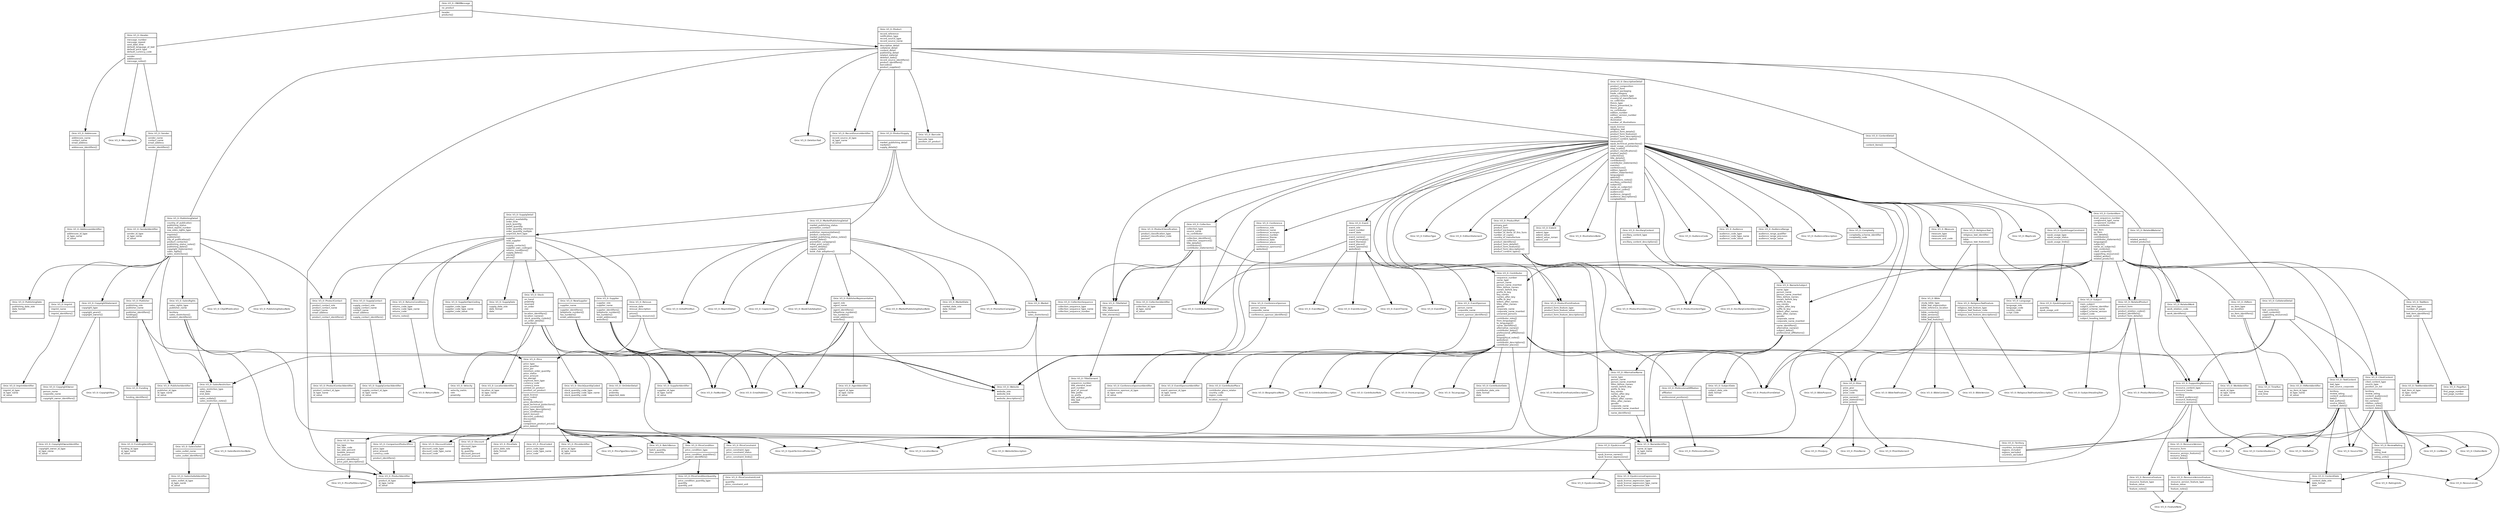 digraph G {
  fontname = "Bitstream Vera Sans"
  fontsize = 8

  node [
    fontname = "Bitstream Vera Sans"
    fontsize = 8
    shape = "record"
  ]

  edge [
    fontname = "Bitstream Vera Sans"
    fontsize = 8
  ]

  ONIXMessage [
    label = "{Onix::V3_0::ONIXMessage\l|no_product\l|header\lproducts[]\l}"
  ]

  ONIXMessage -> Header [arrowhead=none]
  ONIXMessage -> Product [arrowhead=normal]

  Header [
    label = "{Onix::V3_0::Header\l|message_number\lmessage_repeat\lsent_date_time\ldefault_language_of_text\ldefault_price_type\ldefault_currency_code\l|sender\laddressees[]\lmessage_notes[]\l}"
  ]

  Header -> Sender [arrowhead=none]
  Header -> Addressee [arrowhead=normal]
  Header -> MessageNote [arrowhead=normal]

  Sender [
    label = "{Onix::V3_0::Sender\l|sender_name\lcontact_name\lemail_address\l|sender_identifiers[]\l}"
  ]

  Sender -> SenderIdentifier [arrowhead=normal]

  SenderIdentifier [
    label = "{Onix::V3_0::SenderIdentifier\l|sender_id_type\lid_type_name\lid_value\l|\l}"
  ]




  Addressee [
    label = "{Onix::V3_0::Addressee\l|addressee_name\lcontact_name\lemail_address\l|addressee_identifiers[]\l}"
  ]

  Addressee -> AddresseeIdentifier [arrowhead=normal]

  AddresseeIdentifier [
    label = "{Onix::V3_0::AddresseeIdentifier\l|addressee_id_type\lid_type_name\lid_value\l|\l}"
  ]




  MessageNote [
    label = "Onix::V3_0::MessageNote", shape = oval
  ]




  Product [
    label = "{Onix::V3_0::Product\l|record_reference\lnotification_type\lrecord_source_type\lrecord_source_name\l|descriptive_detail\lcollateral_detail\lcontent_detail\lpublishing_detail\lrelated_material\ldeletion_texts[]\lrecord_source_identifiers[]\lproduct_identifiers[]\lbarcodes[]\lproduct_supplies[]\l}"
  ]

  Product -> DescriptiveDetail [arrowhead=none]
  Product -> CollateralDetail [arrowhead=none]
  Product -> ContentDetail [arrowhead=none]
  Product -> PublishingDetail [arrowhead=none]
  Product -> RelatedMaterial [arrowhead=none]
  Product -> DeletionText [arrowhead=normal]
  Product -> RecordSourceIdentifier [arrowhead=normal]
  Product -> ProductIdentifier [arrowhead=normal]
  Product -> Barcode [arrowhead=normal]
  Product -> ProductSupply [arrowhead=normal]

  DescriptiveDetail [
    label = "{Onix::V3_0::DescriptiveDetail\l|product_composition\lproduct_form\lproduct_packaging\ltrade_category\lprimary_content_type\lcountry_of_manufacture\lno_collection\lthesis_type\lthesis_presented_to\lthesis_year\lno_contributor\ledition_number\ledition_version_number\lno_edition\lillustrated\lnumber_of_illustrations\l|epub_license\lreligious_text\lproduct_form_details[]\lproduct_form_features[]\lproduct_form_descriptions[]\lproduct_content_types[]\lmeasures[]\lepub_technical_protections[]\lepub_usage_constraints[]\lmap_scales[]\lproduct_classifications[]\lproduct_parts[]\lcollections[]\ltitle_details[]\lcontributors[]\lcontributor_statements[]\levents[]\lconferences[]\ledition_types[]\ledition_statements[]\llanguages[]\lextents[]\lillustrations_notes[]\lancillary_contents[]\lsubjects[]\lname_as_subjects[]\laudience_codes[]\laudiences[]\laudience_ranges[]\laudience_descriptions[]\lcomplexities[]\l}"
  ]

  DescriptiveDetail -> EpubLicense [arrowhead=none]
  DescriptiveDetail -> ReligiousText [arrowhead=none]
  DescriptiveDetail -> ProductFormDetail [arrowhead=normal]
  DescriptiveDetail -> ProductFormFeature [arrowhead=normal]
  DescriptiveDetail -> ProductFormDescription [arrowhead=normal]
  DescriptiveDetail -> ProductContentType [arrowhead=normal]
  DescriptiveDetail -> Measure [arrowhead=normal]
  DescriptiveDetail -> EpubTechnicalProtection [arrowhead=normal]
  DescriptiveDetail -> EpubUsageConstraint [arrowhead=normal]
  DescriptiveDetail -> MapScale [arrowhead=normal]
  DescriptiveDetail -> ProductClassification [arrowhead=normal]
  DescriptiveDetail -> ProductPart [arrowhead=normal]
  DescriptiveDetail -> Collection [arrowhead=normal]
  DescriptiveDetail -> TitleDetail [arrowhead=normal]
  DescriptiveDetail -> Contributor [arrowhead=normal]
  DescriptiveDetail -> ContributorStatement [arrowhead=normal]
  DescriptiveDetail -> Event [arrowhead=normal]
  DescriptiveDetail -> Conference [arrowhead=normal]
  DescriptiveDetail -> EditionType [arrowhead=normal]
  DescriptiveDetail -> EditionStatement [arrowhead=normal]
  DescriptiveDetail -> Language [arrowhead=normal]
  DescriptiveDetail -> Extent [arrowhead=normal]
  DescriptiveDetail -> IllustrationsNote [arrowhead=normal]
  DescriptiveDetail -> AncillaryContent [arrowhead=normal]
  DescriptiveDetail -> Subject [arrowhead=normal]
  DescriptiveDetail -> NameAsSubject [arrowhead=normal]
  DescriptiveDetail -> AudienceCode [arrowhead=normal]
  DescriptiveDetail -> Audience [arrowhead=normal]
  DescriptiveDetail -> AudienceRange [arrowhead=normal]
  DescriptiveDetail -> AudienceDescription [arrowhead=normal]
  DescriptiveDetail -> Complexity [arrowhead=normal]

  EpubLicense [
    label = "{Onix::V3_0::EpubLicense\l|\l|epub_license_names[]\lepub_license_expressions[]\l}"
  ]

  EpubLicense -> EpubLicenseName [arrowhead=normal]
  EpubLicense -> EpubLicenseExpression [arrowhead=normal]

  EpubLicenseName [
    label = "Onix::V3_0::EpubLicenseName", shape = oval
  ]




  EpubLicenseExpression [
    label = "{Onix::V3_0::EpubLicenseExpression\l|epub_license_expression_type\lepub_license_expression_type_name\lepub_license_expression_link\l|\l}"
  ]




  ReligiousText [
    label = "{Onix::V3_0::ReligiousText\l|religious_text_identifier\l|bible\lreligious_text_features[]\l}"
  ]

  ReligiousText -> Bible [arrowhead=none]
  ReligiousText -> ReligiousTextFeature [arrowhead=normal]

  Bible [
    label = "{Onix::V3_0::Bible\l|study_bible_type\lbible_text_organization\lbible_reference_location\l|bible_contents[]\lbible_versions[]\lbible_purposes[]\lbible_text_features[]\l}"
  ]

  Bible -> BibleContents [arrowhead=normal]
  Bible -> BibleVersion [arrowhead=normal]
  Bible -> BiblePurpose [arrowhead=normal]
  Bible -> BibleTextFeature [arrowhead=normal]

  BibleContents [
    label = "Onix::V3_0::BibleContents", shape = oval
  ]




  BibleVersion [
    label = "Onix::V3_0::BibleVersion", shape = oval
  ]




  BiblePurpose [
    label = "Onix::V3_0::BiblePurpose", shape = oval
  ]




  BibleTextFeature [
    label = "Onix::V3_0::BibleTextFeature", shape = oval
  ]




  ReligiousTextFeature [
    label = "{Onix::V3_0::ReligiousTextFeature\l|religious_text_feature_type\lreligious_text_feature_code\l|religious_text_feature_descriptions[]\l}"
  ]

  ReligiousTextFeature -> ReligiousTextFeatureDescription [arrowhead=normal]

  ReligiousTextFeatureDescription [
    label = "Onix::V3_0::ReligiousTextFeatureDescription", shape = oval
  ]




  ProductFormDetail [
    label = "Onix::V3_0::ProductFormDetail", shape = oval
  ]




  ProductFormFeature [
    label = "{Onix::V3_0::ProductFormFeature\l|product_form_feature_type\lproduct_form_feature_value\l|product_form_feature_descriptions[]\l}"
  ]

  ProductFormFeature -> ProductFormFeatureDescription [arrowhead=normal]

  ProductFormFeatureDescription [
    label = "Onix::V3_0::ProductFormFeatureDescription", shape = oval
  ]




  ProductFormDescription [
    label = "Onix::V3_0::ProductFormDescription", shape = oval
  ]




  ProductContentType [
    label = "Onix::V3_0::ProductContentType", shape = oval
  ]




  Measure [
    label = "{Onix::V3_0::Measure\l|measure_type\lmeasurement\lmeasure_unit_code\l|\l}"
  ]




  EpubTechnicalProtection [
    label = "Onix::V3_0::EpubTechnicalProtection", shape = oval
  ]




  EpubUsageConstraint [
    label = "{Onix::V3_0::EpubUsageConstraint\l|epub_usage_type\lepub_usage_status\l|epub_usage_limits[]\l}"
  ]

  EpubUsageConstraint -> EpubUsageLimit [arrowhead=normal]

  EpubUsageLimit [
    label = "{Onix::V3_0::EpubUsageLimit\l|quantity\lepub_usage_unit\l|\l}"
  ]




  MapScale [
    label = "Onix::V3_0::MapScale", shape = oval
  ]




  ProductClassification [
    label = "{Onix::V3_0::ProductClassification\l|product_classification_type\lproduct_classification_code\lpercent\l|\l}"
  ]




  ProductPart [
    label = "{Onix::V3_0::ProductPart\l|primary_part\lproduct_form\lproduct_packaging\lnumber_of_items_of_this_form\lnumber_of_copies\lcountry_of_manufacture\l|product_identifiers[]\lproduct_form_details[]\lproduct_form_features[]\lproduct_form_descriptions[]\lproduct_content_types[]\l}"
  ]

  ProductPart -> ProductIdentifier [arrowhead=normal]
  ProductPart -> ProductFormDetail [arrowhead=normal]
  ProductPart -> ProductFormFeature [arrowhead=normal]
  ProductPart -> ProductFormDescription [arrowhead=normal]
  ProductPart -> ProductContentType [arrowhead=normal]

  ProductIdentifier [
    label = "{Onix::V3_0::ProductIdentifier\l|product_id_type\lid_type_name\lid_value\l|\l}"
  ]








  Collection [
    label = "{Onix::V3_0::Collection\l|collection_type\lsource_name\lno_contributor\l|collection_identifiers[]\lcollection_sequences[]\ltitle_details[]\lcontributors[]\lcontributor_statements[]\l}"
  ]

  Collection -> CollectionIdentifier [arrowhead=normal]
  Collection -> CollectionSequence [arrowhead=normal]
  Collection -> TitleDetail [arrowhead=normal]
  Collection -> Contributor [arrowhead=normal]
  Collection -> ContributorStatement [arrowhead=normal]

  CollectionIdentifier [
    label = "{Onix::V3_0::CollectionIdentifier\l|collection_id_type\lid_type_name\lid_value\l|\l}"
  ]




  CollectionSequence [
    label = "{Onix::V3_0::CollectionSequence\l|collection_sequence_type\lcollection_sequence_type_name\lcollection_sequence_number\l|\l}"
  ]




  TitleDetail [
    label = "{Onix::V3_0::TitleDetail\l|title_type\ltitle_statement\l|title_elements[]\l}"
  ]

  TitleDetail -> TitleElement [arrowhead=normal]

  TitleElement [
    label = "{Onix::V3_0::TitleElement\l|sequence_number\ltitle_element_level\lpart_number\lyear_of_annual\ltitle_prefix\lno_prefix\ltitle_without_prefix\ltitle_text\lsubtitle\l|\l}"
  ]




  Contributor [
    label = "{Onix::V3_0::Contributor\l|sequence_number\lname_type\lperson_name\lperson_name_inverted\ltitles_before_names\lnames_before_key\lprefix_to_key\lkey_names\lnames_after_key\lsuffix_to_key\lletters_after_names\ltitles_after_names\lgender\lcorporate_name\lcorporate_name_inverted\lunnamed_persons\l|contributor_roles[]\lfrom_languages[]\lto_languages[]\lname_identifiers[]\lalternative_names[]\lcontributor_dates[]\lprofessional_affiliations[]\lprizes[]\lbiographical_notes[]\lwebsites[]\lcontributor_descriptions[]\lcontributor_places[]\l}"
  ]

  Contributor -> ContributorRole [arrowhead=normal]
  Contributor -> FromLanguage [arrowhead=normal]
  Contributor -> ToLanguage [arrowhead=normal]
  Contributor -> NameIdentifier [arrowhead=normal]
  Contributor -> AlternativeName [arrowhead=normal]
  Contributor -> ContributorDate [arrowhead=normal]
  Contributor -> ProfessionalAffiliation [arrowhead=normal]
  Contributor -> Prize [arrowhead=normal]
  Contributor -> BiographicalNote [arrowhead=normal]
  Contributor -> Website [arrowhead=normal]
  Contributor -> ContributorDescription [arrowhead=normal]
  Contributor -> ContributorPlace [arrowhead=normal]

  ContributorRole [
    label = "Onix::V3_0::ContributorRole", shape = oval
  ]




  FromLanguage [
    label = "Onix::V3_0::FromLanguage", shape = oval
  ]




  ToLanguage [
    label = "Onix::V3_0::ToLanguage", shape = oval
  ]




  NameIdentifier [
    label = "{Onix::V3_0::NameIdentifier\l|name_id_type\lid_type_name\lid_value\l|\l}"
  ]




  AlternativeName [
    label = "{Onix::V3_0::AlternativeName\l|name_type\lperson_name\lperson_name_inverted\ltitles_before_names\lnames_before_key\lprefix_to_key\lkey_names\lnames_after_key\lsuffix_to_key\lletters_after_names\ltitles_after_names\lgender\lcorporate_name\lcorporate_name_inverted\l|name_identifiers[]\l}"
  ]

  AlternativeName -> NameIdentifier [arrowhead=normal]


  ContributorDate [
    label = "{Onix::V3_0::ContributorDate\l|contributor_date_role\ldate_format\ldate\l|\l}"
  ]




  ProfessionalAffiliation [
    label = "{Onix::V3_0::ProfessionalAffiliation\l|affiliation\l|professional_positions[]\l}"
  ]

  ProfessionalAffiliation -> ProfessionalPosition [arrowhead=normal]

  ProfessionalPosition [
    label = "Onix::V3_0::ProfessionalPosition", shape = oval
  ]




  Prize [
    label = "{Onix::V3_0::Prize\l|prize_year\lprize_country\lprize_code\l|prize_names[]\lprize_statements[]\lprize_juries[]\l}"
  ]

  Prize -> PrizeName [arrowhead=normal]
  Prize -> PrizeStatement [arrowhead=normal]
  Prize -> PrizeJury [arrowhead=normal]

  PrizeName [
    label = "Onix::V3_0::PrizeName", shape = oval
  ]




  PrizeStatement [
    label = "Onix::V3_0::PrizeStatement", shape = oval
  ]




  PrizeJury [
    label = "Onix::V3_0::PrizeJury", shape = oval
  ]




  BiographicalNote [
    label = "Onix::V3_0::BiographicalNote", shape = oval
  ]




  Website [
    label = "{Onix::V3_0::Website\l|website_role\lwebsite_link\l|website_descriptions[]\l}"
  ]

  Website -> WebsiteDescription [arrowhead=normal]

  WebsiteDescription [
    label = "Onix::V3_0::WebsiteDescription", shape = oval
  ]




  ContributorDescription [
    label = "Onix::V3_0::ContributorDescription", shape = oval
  ]




  ContributorPlace [
    label = "{Onix::V3_0::ContributorPlace\l|contributor_place_relator\lcountry_code\lregion_code\l|location_names[]\l}"
  ]

  ContributorPlace -> LocationName [arrowhead=normal]

  LocationName [
    label = "Onix::V3_0::LocationName", shape = oval
  ]




  ContributorStatement [
    label = "Onix::V3_0::ContributorStatement", shape = oval
  ]







  Event [
    label = "{Onix::V3_0::Event\l|event_role\levent_number\levent_date\l|event_names[]\levent_acronyms[]\levent_themes[]\levent_places[]\levent_sponsors[]\lwebsites[]\l}"
  ]

  Event -> EventName [arrowhead=normal]
  Event -> EventAcronym [arrowhead=normal]
  Event -> EventTheme [arrowhead=normal]
  Event -> EventPlace [arrowhead=normal]
  Event -> EventSponsor [arrowhead=normal]
  Event -> Website [arrowhead=normal]

  EventName [
    label = "Onix::V3_0::EventName", shape = oval
  ]




  EventAcronym [
    label = "Onix::V3_0::EventAcronym", shape = oval
  ]




  EventTheme [
    label = "Onix::V3_0::EventTheme", shape = oval
  ]




  EventPlace [
    label = "Onix::V3_0::EventPlace", shape = oval
  ]




  EventSponsor [
    label = "{Onix::V3_0::EventSponsor\l|person_name\lcorporate_name\l|event_sponsor_identifiers[]\l}"
  ]

  EventSponsor -> EventSponsorIdentifier [arrowhead=normal]

  EventSponsorIdentifier [
    label = "{Onix::V3_0::EventSponsorIdentifier\l|event_sponsor_id_type\lid_type_name\lid_value\l|\l}"
  ]





  Conference [
    label = "{Onix::V3_0::Conference\l|conference_role\lconference_name\lconference_acronym\lconference_number\lconference_theme\lconference_date\lconference_place\l|conference_sponsors[]\lwebsites[]\l}"
  ]

  Conference -> ConferenceSponsor [arrowhead=normal]
  Conference -> Website [arrowhead=normal]

  ConferenceSponsor [
    label = "{Onix::V3_0::ConferenceSponsor\l|person_name\lcorporate_name\l|conference_sponsor_identifiers[]\l}"
  ]

  ConferenceSponsor -> ConferenceSponsorIdentifier [arrowhead=normal]

  ConferenceSponsorIdentifier [
    label = "{Onix::V3_0::ConferenceSponsorIdentifier\l|conference_sponsor_id_type\lid_type_name\lid_value\l|\l}"
  ]





  EditionType [
    label = "Onix::V3_0::EditionType", shape = oval
  ]




  EditionStatement [
    label = "Onix::V3_0::EditionStatement", shape = oval
  ]




  Language [
    label = "{Onix::V3_0::Language\l|language_role\llanguage_code\lcountry_code\lscript_code\l|\l}"
  ]




  Extent [
    label = "{Onix::V3_0::Extent\l|extent_type\lextent_value\lextent_value_roman\lextent_unit\l|\l}"
  ]




  IllustrationsNote [
    label = "Onix::V3_0::IllustrationsNote", shape = oval
  ]




  AncillaryContent [
    label = "{Onix::V3_0::AncillaryContent\l|ancillary_content_type\lnumber\l|ancillary_content_descriptions[]\l}"
  ]

  AncillaryContent -> AncillaryContentDescription [arrowhead=normal]

  AncillaryContentDescription [
    label = "Onix::V3_0::AncillaryContentDescription", shape = oval
  ]




  Subject [
    label = "{Onix::V3_0::Subject\l|main_subject\lsubject_scheme_identifier\lsubject_scheme_name\lsubject_scheme_version\lsubject_code\l|subject_heading_texts[]\l}"
  ]

  Subject -> SubjectHeadingText [arrowhead=normal]

  SubjectHeadingText [
    label = "Onix::V3_0::SubjectHeadingText", shape = oval
  ]




  NameAsSubject [
    label = "{Onix::V3_0::NameAsSubject\l|name_type\lperson_name\lperson_name_inverted\ltitles_before_names\lnames_before_key\lprefix_to_key\lkey_names\lnames_after_key\lsuffix_to_key\lletters_after_names\ltitles_after_names\lgender\lcorporate_name\lcorporate_name_inverted\l|name_identifiers[]\lalternative_names[]\lsubject_dates[]\lprofessional_affiliations[]\l}"
  ]

  NameAsSubject -> NameIdentifier [arrowhead=normal]
  NameAsSubject -> AlternativeName [arrowhead=normal]
  NameAsSubject -> SubjectDate [arrowhead=normal]
  NameAsSubject -> ProfessionalAffiliation [arrowhead=normal]



  SubjectDate [
    label = "{Onix::V3_0::SubjectDate\l|subject_date_role\ldate_format\ldate\l|\l}"
  ]





  AudienceCode [
    label = "Onix::V3_0::AudienceCode", shape = oval
  ]




  Audience [
    label = "{Onix::V3_0::Audience\l|audience_code_type\laudience_code_type_name\laudience_code_value\l|\l}"
  ]




  AudienceRange [
    label = "{Onix::V3_0::AudienceRange\l|audience_range_qualifier\laudience_range_precision\laudience_range_value\l|\l}"
  ]




  AudienceDescription [
    label = "Onix::V3_0::AudienceDescription", shape = oval
  ]




  Complexity [
    label = "{Onix::V3_0::Complexity\l|complexity_scheme_identifier\lcomplexity_code\l|\l}"
  ]




  CollateralDetail [
    label = "{Onix::V3_0::CollateralDetail\l|\l|text_contents[]\lcited_contents[]\lsupporting_resources[]\lprizes[]\l}"
  ]

  CollateralDetail -> TextContent [arrowhead=normal]
  CollateralDetail -> CitedContent [arrowhead=normal]
  CollateralDetail -> SupportingResource [arrowhead=normal]
  CollateralDetail -> Prize [arrowhead=normal]

  TextContent [
    label = "{Onix::V3_0::TextContent\l|text_type\ltext_source_corporate\l|territory\lreview_rating\lcontent_audiences[]\ltexts[]\ltext_authors[]\lsource_titles[]\lcontent_dates[]\l}"
  ]

  TextContent -> Territory [arrowhead=none]
  TextContent -> ReviewRating [arrowhead=none]
  TextContent -> ContentAudience [arrowhead=normal]
  TextContent -> Text [arrowhead=normal]
  TextContent -> TextAuthor [arrowhead=normal]
  TextContent -> SourceTitle [arrowhead=normal]
  TextContent -> ContentDate [arrowhead=normal]

  Territory [
    label = "{Onix::V3_0::Territory\l|countries_included\lregions_included\lregions_excluded\lcountries_excluded\l|\l}"
  ]




  ReviewRating [
    label = "{Onix::V3_0::ReviewRating\l|rating\lrating_limit\l|rating_units[]\l}"
  ]

  ReviewRating -> RatingUnits [arrowhead=normal]

  RatingUnits [
    label = "Onix::V3_0::RatingUnits", shape = oval
  ]




  ContentAudience [
    label = "Onix::V3_0::ContentAudience", shape = oval
  ]




  Text [
    label = "Onix::V3_0::Text", shape = oval
  ]




  TextAuthor [
    label = "Onix::V3_0::TextAuthor", shape = oval
  ]




  SourceTitle [
    label = "Onix::V3_0::SourceTitle", shape = oval
  ]




  ContentDate [
    label = "{Onix::V3_0::ContentDate\l|content_date_role\ldate_format\ldate\l|\l}"
  ]




  CitedContent [
    label = "{Onix::V3_0::CitedContent\l|cited_content_type\lsource_type\lposition_on_list\l|territory\lreview_rating\lcontent_audiences[]\lsource_titles[]\llist_names[]\lcitation_notes[]\lresource_links[]\lcontent_dates[]\l}"
  ]

  CitedContent -> Territory [arrowhead=none]
  CitedContent -> ReviewRating [arrowhead=none]
  CitedContent -> ContentAudience [arrowhead=normal]
  CitedContent -> SourceTitle [arrowhead=normal]
  CitedContent -> ListName [arrowhead=normal]
  CitedContent -> CitationNote [arrowhead=normal]
  CitedContent -> ResourceLink [arrowhead=normal]
  CitedContent -> ContentDate [arrowhead=normal]





  ListName [
    label = "Onix::V3_0::ListName", shape = oval
  ]




  CitationNote [
    label = "Onix::V3_0::CitationNote", shape = oval
  ]




  ResourceLink [
    label = "Onix::V3_0::ResourceLink", shape = oval
  ]





  SupportingResource [
    label = "{Onix::V3_0::SupportingResource\l|resource_content_type\lresource_mode\l|territory\lcontent_audiences[]\lresource_features[]\lresource_versions[]\l}"
  ]

  SupportingResource -> Territory [arrowhead=none]
  SupportingResource -> ContentAudience [arrowhead=normal]
  SupportingResource -> ResourceFeature [arrowhead=normal]
  SupportingResource -> ResourceVersion [arrowhead=normal]



  ResourceFeature [
    label = "{Onix::V3_0::ResourceFeature\l|resource_feature_type\lfeature_value\l|feature_notes[]\l}"
  ]

  ResourceFeature -> FeatureNote [arrowhead=normal]

  FeatureNote [
    label = "Onix::V3_0::FeatureNote", shape = oval
  ]




  ResourceVersion [
    label = "{Onix::V3_0::ResourceVersion\l|resource_form\l|resource_version_features[]\lresource_links[]\lcontent_dates[]\l}"
  ]

  ResourceVersion -> ResourceVersionFeature [arrowhead=normal]
  ResourceVersion -> ResourceLink [arrowhead=normal]
  ResourceVersion -> ContentDate [arrowhead=normal]

  ResourceVersionFeature [
    label = "{Onix::V3_0::ResourceVersionFeature\l|resource_version_feature_type\lfeature_value\l|feature_notes[]\l}"
  ]

  ResourceVersionFeature -> FeatureNote [arrowhead=normal]





  ContentDetail [
    label = "{Onix::V3_0::ContentDetail\l|\l|content_items[]\l}"
  ]

  ContentDetail -> ContentItem [arrowhead=normal]

  ContentItem [
    label = "{Onix::V3_0::ContentItem\l|level_sequence_number\lcomponent_type_name\lcomponent_number\lno_contributor\l|text_item\lav_item\ltitle_details[]\lcontributors[]\lcontributor_statements[]\llanguages[]\lsubjects[]\lname_as_subjects[]\ltext_contents[]\lcited_contents[]\lsupporting_resources[]\lrelated_works[]\lrelated_products[]\l}"
  ]

  ContentItem -> TextItem [arrowhead=none]
  ContentItem -> AVItem [arrowhead=none]
  ContentItem -> TitleDetail [arrowhead=normal]
  ContentItem -> Contributor [arrowhead=normal]
  ContentItem -> ContributorStatement [arrowhead=normal]
  ContentItem -> Language [arrowhead=normal]
  ContentItem -> Subject [arrowhead=normal]
  ContentItem -> NameAsSubject [arrowhead=normal]
  ContentItem -> TextContent [arrowhead=normal]
  ContentItem -> CitedContent [arrowhead=normal]
  ContentItem -> SupportingResource [arrowhead=normal]
  ContentItem -> RelatedWork [arrowhead=normal]
  ContentItem -> RelatedProduct [arrowhead=normal]

  TextItem [
    label = "{Onix::V3_0::TextItem\l|text_item_type\lnumber_of_pages\l|text_item_identifiers[]\lpage_runs[]\l}"
  ]

  TextItem -> TextItemIdentifier [arrowhead=normal]
  TextItem -> PageRun [arrowhead=normal]

  TextItemIdentifier [
    label = "{Onix::V3_0::TextItemIdentifier\l|text_item_id_type\lid_type_name\lid_value\l|\l}"
  ]




  PageRun [
    label = "{Onix::V3_0::PageRun\l|first_page_number\llast_page_number\l|\l}"
  ]




  AVItem [
    label = "{Onix::V3_0::AVItem\l|av_item_type\lav_duration\l|av_item_identifiers[]\ltime_runs[]\l}"
  ]

  AVItem -> AVItemIdentifier [arrowhead=normal]
  AVItem -> TimeRun [arrowhead=normal]

  AVItemIdentifier [
    label = "{Onix::V3_0::AVItemIdentifier\l|av_item_id_type\lid_type_name\lid_value\l|\l}"
  ]




  TimeRun [
    label = "{Onix::V3_0::TimeRun\l|start_time\lend_time\l|\l}"
  ]













  RelatedWork [
    label = "{Onix::V3_0::RelatedWork\l|work_relation_code\l|work_identifiers[]\l}"
  ]

  RelatedWork -> WorkIdentifier [arrowhead=normal]

  WorkIdentifier [
    label = "{Onix::V3_0::WorkIdentifier\l|work_id_type\lid_type_name\lid_value\l|\l}"
  ]




  RelatedProduct [
    label = "{Onix::V3_0::RelatedProduct\l|product_form\l|product_relation_codes[]\lproduct_identifiers[]\lproduct_form_details[]\l}"
  ]

  RelatedProduct -> ProductRelationCode [arrowhead=normal]
  RelatedProduct -> ProductIdentifier [arrowhead=normal]
  RelatedProduct -> ProductFormDetail [arrowhead=normal]

  ProductRelationCode [
    label = "Onix::V3_0::ProductRelationCode", shape = oval
  ]






  PublishingDetail [
    label = "{Onix::V3_0::PublishingDetail\l|country_of_publication\lpublishing_status\llatest_reprint_number\lrow_sales_rights_type\l|imprints[]\lpublishers[]\lcity_of_publications[]\lproduct_contacts[]\lpublishing_status_notes[]\lpublishing_dates[]\lcopyright_statements[]\lsales_rights[]\lsales_restrictions[]\l}"
  ]

  PublishingDetail -> Imprint [arrowhead=normal]
  PublishingDetail -> Publisher [arrowhead=normal]
  PublishingDetail -> CityOfPublication [arrowhead=normal]
  PublishingDetail -> ProductContact [arrowhead=normal]
  PublishingDetail -> PublishingStatusNote [arrowhead=normal]
  PublishingDetail -> PublishingDate [arrowhead=normal]
  PublishingDetail -> CopyrightStatement [arrowhead=normal]
  PublishingDetail -> SalesRights [arrowhead=normal]
  PublishingDetail -> SalesRestriction [arrowhead=normal]

  Imprint [
    label = "{Onix::V3_0::Imprint\l|imprint_name\l|imprint_identifiers[]\l}"
  ]

  Imprint -> ImprintIdentifier [arrowhead=normal]

  ImprintIdentifier [
    label = "{Onix::V3_0::ImprintIdentifier\l|imprint_id_type\lid_type_name\lid_value\l|\l}"
  ]




  Publisher [
    label = "{Onix::V3_0::Publisher\l|publishing_role\lpublisher_name\l|publisher_identifiers[]\lfundings[]\lwebsites[]\l}"
  ]

  Publisher -> PublisherIdentifier [arrowhead=normal]
  Publisher -> Funding [arrowhead=normal]
  Publisher -> Website [arrowhead=normal]

  PublisherIdentifier [
    label = "{Onix::V3_0::PublisherIdentifier\l|publisher_id_type\lid_type_name\lid_value\l|\l}"
  ]




  Funding [
    label = "{Onix::V3_0::Funding\l|\l|funding_identifiers[]\l}"
  ]

  Funding -> FundingIdentifier [arrowhead=normal]

  FundingIdentifier [
    label = "{Onix::V3_0::FundingIdentifier\l|funding_id_type\lid_type_name\lid_value\l|\l}"
  ]





  CityOfPublication [
    label = "Onix::V3_0::CityOfPublication", shape = oval
  ]




  ProductContact [
    label = "{Onix::V3_0::ProductContact\l|product_contact_role\lproduct_contact_name\lcontact_name\lemail_address\l|product_contact_identifiers[]\l}"
  ]

  ProductContact -> ProductContactIdentifier [arrowhead=normal]

  ProductContactIdentifier [
    label = "{Onix::V3_0::ProductContactIdentifier\l|product_contact_id_type\lid_type_name\lid_value\l|\l}"
  ]




  PublishingStatusNote [
    label = "Onix::V3_0::PublishingStatusNote", shape = oval
  ]




  PublishingDate [
    label = "{Onix::V3_0::PublishingDate\l|publishing_date_role\ldate_format\ldate\l|\l}"
  ]




  CopyrightStatement [
    label = "{Onix::V3_0::CopyrightStatement\l|copyright_type\l|copyright_years[]\lcopyright_owners[]\l}"
  ]

  CopyrightStatement -> CopyrightYear [arrowhead=normal]
  CopyrightStatement -> CopyrightOwner [arrowhead=normal]

  CopyrightYear [
    label = "Onix::V3_0::CopyrightYear", shape = oval
  ]




  CopyrightOwner [
    label = "{Onix::V3_0::CopyrightOwner\l|person_name\lcorporate_name\l|copyright_owner_identifiers[]\l}"
  ]

  CopyrightOwner -> CopyrightOwnerIdentifier [arrowhead=normal]

  CopyrightOwnerIdentifier [
    label = "{Onix::V3_0::CopyrightOwnerIdentifier\l|copyright_owner_id_type\lid_type_name\lid_value\l|\l}"
  ]




  SalesRights [
    label = "{Onix::V3_0::SalesRights\l|sales_rights_type\lpublisher_name\l|territory\lsales_restrictions[]\lproduct_identifiers[]\l}"
  ]

  SalesRights -> Territory [arrowhead=none]
  SalesRights -> SalesRestriction [arrowhead=normal]
  SalesRights -> ProductIdentifier [arrowhead=normal]


  SalesRestriction [
    label = "{Onix::V3_0::SalesRestriction\l|sales_restriction_type\lstart_date\lend_date\l|sales_outlets[]\lsales_restriction_notes[]\l}"
  ]

  SalesRestriction -> SalesOutlet [arrowhead=normal]
  SalesRestriction -> SalesRestrictionNote [arrowhead=normal]

  SalesOutlet [
    label = "{Onix::V3_0::SalesOutlet\l|sales_outlet_name\l|sales_outlet_identifiers[]\l}"
  ]

  SalesOutlet -> SalesOutletIdentifier [arrowhead=normal]

  SalesOutletIdentifier [
    label = "{Onix::V3_0::SalesOutletIdentifier\l|sales_outlet_id_type\lid_type_name\lid_value\l|\l}"
  ]




  SalesRestrictionNote [
    label = "Onix::V3_0::SalesRestrictionNote", shape = oval
  ]






  RelatedMaterial [
    label = "{Onix::V3_0::RelatedMaterial\l|\l|related_works[]\lrelated_products[]\l}"
  ]

  RelatedMaterial -> RelatedWork [arrowhead=normal]
  RelatedMaterial -> RelatedProduct [arrowhead=normal]



  DeletionText [
    label = "Onix::V3_0::DeletionText", shape = oval
  ]




  RecordSourceIdentifier [
    label = "{Onix::V3_0::RecordSourceIdentifier\l|record_source_id_type\lid_type_name\lid_value\l|\l}"
  ]





  Barcode [
    label = "{Onix::V3_0::Barcode\l|barcode_type\lposition_on_product\l|\l}"
  ]




  ProductSupply [
    label = "{Onix::V3_0::ProductSupply\l|\l|market_publishing_detail\lmarkets[]\lsupply_details[]\l}"
  ]

  ProductSupply -> MarketPublishingDetail [arrowhead=none]
  ProductSupply -> Market [arrowhead=normal]
  ProductSupply -> SupplyDetail [arrowhead=normal]

  MarketPublishingDetail [
    label = "{Onix::V3_0::MarketPublishingDetail\l|market_publishing_status\lpromotion_contact\l|publisher_representatives[]\lproduct_contacts[]\lmarket_publishing_status_notes[]\lmarket_dates[]\lpromotion_campaigns[]\linitial_print_runs[]\lreprint_details[]\lcopies_solds[]\lbook_club_adoptions[]\l}"
  ]

  MarketPublishingDetail -> PublisherRepresentative [arrowhead=normal]
  MarketPublishingDetail -> ProductContact [arrowhead=normal]
  MarketPublishingDetail -> MarketPublishingStatusNote [arrowhead=normal]
  MarketPublishingDetail -> MarketDate [arrowhead=normal]
  MarketPublishingDetail -> PromotionCampaign [arrowhead=normal]
  MarketPublishingDetail -> InitialPrintRun [arrowhead=normal]
  MarketPublishingDetail -> ReprintDetail [arrowhead=normal]
  MarketPublishingDetail -> CopiesSold [arrowhead=normal]
  MarketPublishingDetail -> BookClubAdoption [arrowhead=normal]

  PublisherRepresentative [
    label = "{Onix::V3_0::PublisherRepresentative\l|agent_role\lagent_name\l|agent_identifiers[]\ltelephone_numbers[]\lfax_numbers[]\lemail_addresses[]\lwebsites[]\l}"
  ]

  PublisherRepresentative -> AgentIdentifier [arrowhead=normal]
  PublisherRepresentative -> TelephoneNumber [arrowhead=normal]
  PublisherRepresentative -> FaxNumber [arrowhead=normal]
  PublisherRepresentative -> EmailAddress [arrowhead=normal]
  PublisherRepresentative -> Website [arrowhead=normal]

  AgentIdentifier [
    label = "{Onix::V3_0::AgentIdentifier\l|agent_id_type\lid_type_name\lid_value\l|\l}"
  ]




  TelephoneNumber [
    label = "Onix::V3_0::TelephoneNumber", shape = oval
  ]




  FaxNumber [
    label = "Onix::V3_0::FaxNumber", shape = oval
  ]




  EmailAddress [
    label = "Onix::V3_0::EmailAddress", shape = oval
  ]






  MarketPublishingStatusNote [
    label = "Onix::V3_0::MarketPublishingStatusNote", shape = oval
  ]




  MarketDate [
    label = "{Onix::V3_0::MarketDate\l|market_date_role\ldate_format\ldate\l|\l}"
  ]




  PromotionCampaign [
    label = "Onix::V3_0::PromotionCampaign", shape = oval
  ]




  InitialPrintRun [
    label = "Onix::V3_0::InitialPrintRun", shape = oval
  ]




  ReprintDetail [
    label = "Onix::V3_0::ReprintDetail", shape = oval
  ]




  CopiesSold [
    label = "Onix::V3_0::CopiesSold", shape = oval
  ]




  BookClubAdoption [
    label = "Onix::V3_0::BookClubAdoption", shape = oval
  ]




  Market [
    label = "{Onix::V3_0::Market\l|\l|territory\lsales_restrictions[]\l}"
  ]

  Market -> Territory [arrowhead=none]
  Market -> SalesRestriction [arrowhead=normal]



  SupplyDetail [
    label = "{Onix::V3_0::SupplyDetail\l|product_availability\lorder_time\lpack_quantity\lpallet_quantity\lorder_quantity_minimum\lorder_quantity_multiple\lunpriced_item_type\l|supplier\lnew_supplier\lreissue\lsupply_contacts[]\lsupplier_own_codings[]\lreturns_conditions[]\lsupply_dates[]\lstocks[]\lprices[]\l}"
  ]

  SupplyDetail -> Supplier [arrowhead=none]
  SupplyDetail -> NewSupplier [arrowhead=none]
  SupplyDetail -> Reissue [arrowhead=none]
  SupplyDetail -> SupplyContact [arrowhead=normal]
  SupplyDetail -> SupplierOwnCoding [arrowhead=normal]
  SupplyDetail -> ReturnsConditions [arrowhead=normal]
  SupplyDetail -> SupplyDate [arrowhead=normal]
  SupplyDetail -> Stock [arrowhead=normal]
  SupplyDetail -> Price [arrowhead=normal]

  Supplier [
    label = "{Onix::V3_0::Supplier\l|supplier_role\lsupplier_name\l|supplier_identifiers[]\ltelephone_numbers[]\lfax_numbers[]\lemail_addresses[]\lwebsites[]\l}"
  ]

  Supplier -> SupplierIdentifier [arrowhead=normal]
  Supplier -> TelephoneNumber [arrowhead=normal]
  Supplier -> FaxNumber [arrowhead=normal]
  Supplier -> EmailAddress [arrowhead=normal]
  Supplier -> Website [arrowhead=normal]

  SupplierIdentifier [
    label = "{Onix::V3_0::SupplierIdentifier\l|supplier_id_type\lid_type_name\lid_value\l|\l}"
  ]








  NewSupplier [
    label = "{Onix::V3_0::NewSupplier\l|supplier_name\l|supplier_identifiers[]\ltelephone_numbers[]\lfax_numbers[]\lemail_addresses[]\l}"
  ]

  NewSupplier -> SupplierIdentifier [arrowhead=normal]
  NewSupplier -> TelephoneNumber [arrowhead=normal]
  NewSupplier -> FaxNumber [arrowhead=normal]
  NewSupplier -> EmailAddress [arrowhead=normal]





  Reissue [
    label = "{Onix::V3_0::Reissue\l|reissue_date\lreissue_description\l|prices[]\lsupporting_resources[]\l}"
  ]

  Reissue -> Price [arrowhead=normal]
  Reissue -> SupportingResource [arrowhead=normal]

  Price [
    label = "{Onix::V3_0::Price\l|price_type\lprice_qualifier\lprice_per\lminimum_order_quantity\lprice_status\lprice_amount\ltax_exempt\lunpriced_item_type\lcurrency_code\lcurrency_zone\lprinted_on_product\lposition_on_product\l|epub_license\lprice_coded\lterritory\lprice_identifiers[]\lepub_technical_protections[]\lprice_constraints[]\lprice_type_descriptions[]\lprice_conditions[]\lbatch_bonus[]\ldiscount_codeds[]\ldiscounts[]\ltaxes[]\lcomparison_product_prices[]\lprice_dates[]\l}"
  ]

  Price -> EpubLicense [arrowhead=none]
  Price -> PriceCoded [arrowhead=none]
  Price -> Territory [arrowhead=none]
  Price -> PriceIdentifier [arrowhead=normal]
  Price -> EpubTechnicalProtection [arrowhead=normal]
  Price -> PriceConstraint [arrowhead=normal]
  Price -> PriceTypeDescription [arrowhead=normal]
  Price -> PriceCondition [arrowhead=normal]
  Price -> BatchBonus [arrowhead=normal]
  Price -> DiscountCoded [arrowhead=normal]
  Price -> Discount [arrowhead=normal]
  Price -> Tax [arrowhead=normal]
  Price -> ComparisonProductPrice [arrowhead=normal]
  Price -> PriceDate [arrowhead=normal]


  PriceCoded [
    label = "{Onix::V3_0::PriceCoded\l|price_code_type\lprice_code_type_name\lprice_code\l|\l}"
  ]





  PriceIdentifier [
    label = "{Onix::V3_0::PriceIdentifier\l|price_id_type\lid_type_name\lid_value\l|\l}"
  ]





  PriceConstraint [
    label = "{Onix::V3_0::PriceConstraint\l|price_constraint_type\lprice_constraint_status\l|price_constraint_limits[]\l}"
  ]

  PriceConstraint -> PriceConstraintLimit [arrowhead=normal]

  PriceConstraintLimit [
    label = "{Onix::V3_0::PriceConstraintLimit\l|quantity\lprice_constraint_unit\l|\l}"
  ]




  PriceTypeDescription [
    label = "Onix::V3_0::PriceTypeDescription", shape = oval
  ]




  PriceCondition [
    label = "{Onix::V3_0::PriceCondition\l|price_condition_type\l|price_condition_quantities[]\lproduct_identifiers[]\l}"
  ]

  PriceCondition -> PriceConditionQuantity [arrowhead=normal]
  PriceCondition -> ProductIdentifier [arrowhead=normal]

  PriceConditionQuantity [
    label = "{Onix::V3_0::PriceConditionQuantity\l|price_condition_quantity_type\lquantity\lquantity_unit\l|\l}"
  ]





  BatchBonus [
    label = "{Onix::V3_0::BatchBonus\l|batch_quantity\lfree_quantity\l|\l}"
  ]




  DiscountCoded [
    label = "{Onix::V3_0::DiscountCoded\l|discount_code_type\ldiscount_code_type_name\ldiscount_code\l|\l}"
  ]




  Discount [
    label = "{Onix::V3_0::Discount\l|discount_type\lquantity\lto_quantity\ldiscount_percent\ldiscount_amount\l|\l}"
  ]




  Tax [
    label = "{Onix::V3_0::Tax\l|tax_type\ltax_rate_code\ltax_rate_percent\ltaxable_amount\ltax_amount\l|product_identifiers[]\lprice_part_descriptions[]\l}"
  ]

  Tax -> ProductIdentifier [arrowhead=normal]
  Tax -> PricePartDescription [arrowhead=normal]


  PricePartDescription [
    label = "Onix::V3_0::PricePartDescription", shape = oval
  ]




  ComparisonProductPrice [
    label = "{Onix::V3_0::ComparisonProductPrice\l|price_type\lprice_amount\lcurrency_code\l|product_identifiers[]\l}"
  ]

  ComparisonProductPrice -> ProductIdentifier [arrowhead=normal]


  PriceDate [
    label = "{Onix::V3_0::PriceDate\l|price_date_role\ldate_format\ldate\l|\l}"
  ]





  SupplyContact [
    label = "{Onix::V3_0::SupplyContact\l|supply_contact_role\lsupply_contact_name\lcontact_name\lemail_address\l|supply_contact_identifiers[]\l}"
  ]

  SupplyContact -> SupplyContactIdentifier [arrowhead=normal]

  SupplyContactIdentifier [
    label = "{Onix::V3_0::SupplyContactIdentifier\l|supply_contact_id_type\lid_type_name\lid_value\l|\l}"
  ]




  SupplierOwnCoding [
    label = "{Onix::V3_0::SupplierOwnCoding\l|supplier_code_type\lsupplier_code_type_name\lsupplier_code_value\l|\l}"
  ]




  ReturnsConditions [
    label = "{Onix::V3_0::ReturnsConditions\l|returns_code_type\lreturns_code_type_name\lreturns_code\l|returns_notes[]\l}"
  ]

  ReturnsConditions -> ReturnsNote [arrowhead=normal]

  ReturnsNote [
    label = "Onix::V3_0::ReturnsNote", shape = oval
  ]




  SupplyDate [
    label = "{Onix::V3_0::SupplyDate\l|supply_date_role\ldate_format\ldate\l|\l}"
  ]




  Stock [
    label = "{Onix::V3_0::Stock\l|on_hand\lproximity\lreserved\lon_order\lcbo\l|location_identifiers[]\llocation_names[]\lstock_quantity_codeds[]\lon_order_details[]\lvelocities[]\l}"
  ]

  Stock -> LocationIdentifier [arrowhead=normal]
  Stock -> LocationName [arrowhead=normal]
  Stock -> StockQuantityCoded [arrowhead=normal]
  Stock -> OnOrderDetail [arrowhead=normal]
  Stock -> Velocity [arrowhead=normal]

  LocationIdentifier [
    label = "{Onix::V3_0::LocationIdentifier\l|location_id_type\lid_type_name\lid_value\l|\l}"
  ]





  StockQuantityCoded [
    label = "{Onix::V3_0::StockQuantityCoded\l|stock_quantity_code_type\lstock_quantity_code_type_name\lstock_quantity_code\l|\l}"
  ]




  OnOrderDetail [
    label = "{Onix::V3_0::OnOrderDetail\l|on_order\lproximity\lexpected_date\l|\l}"
  ]




  Velocity [
    label = "{Onix::V3_0::Velocity\l|velocity_metric\lrate\lproximity\l|\l}"
  ]





}
